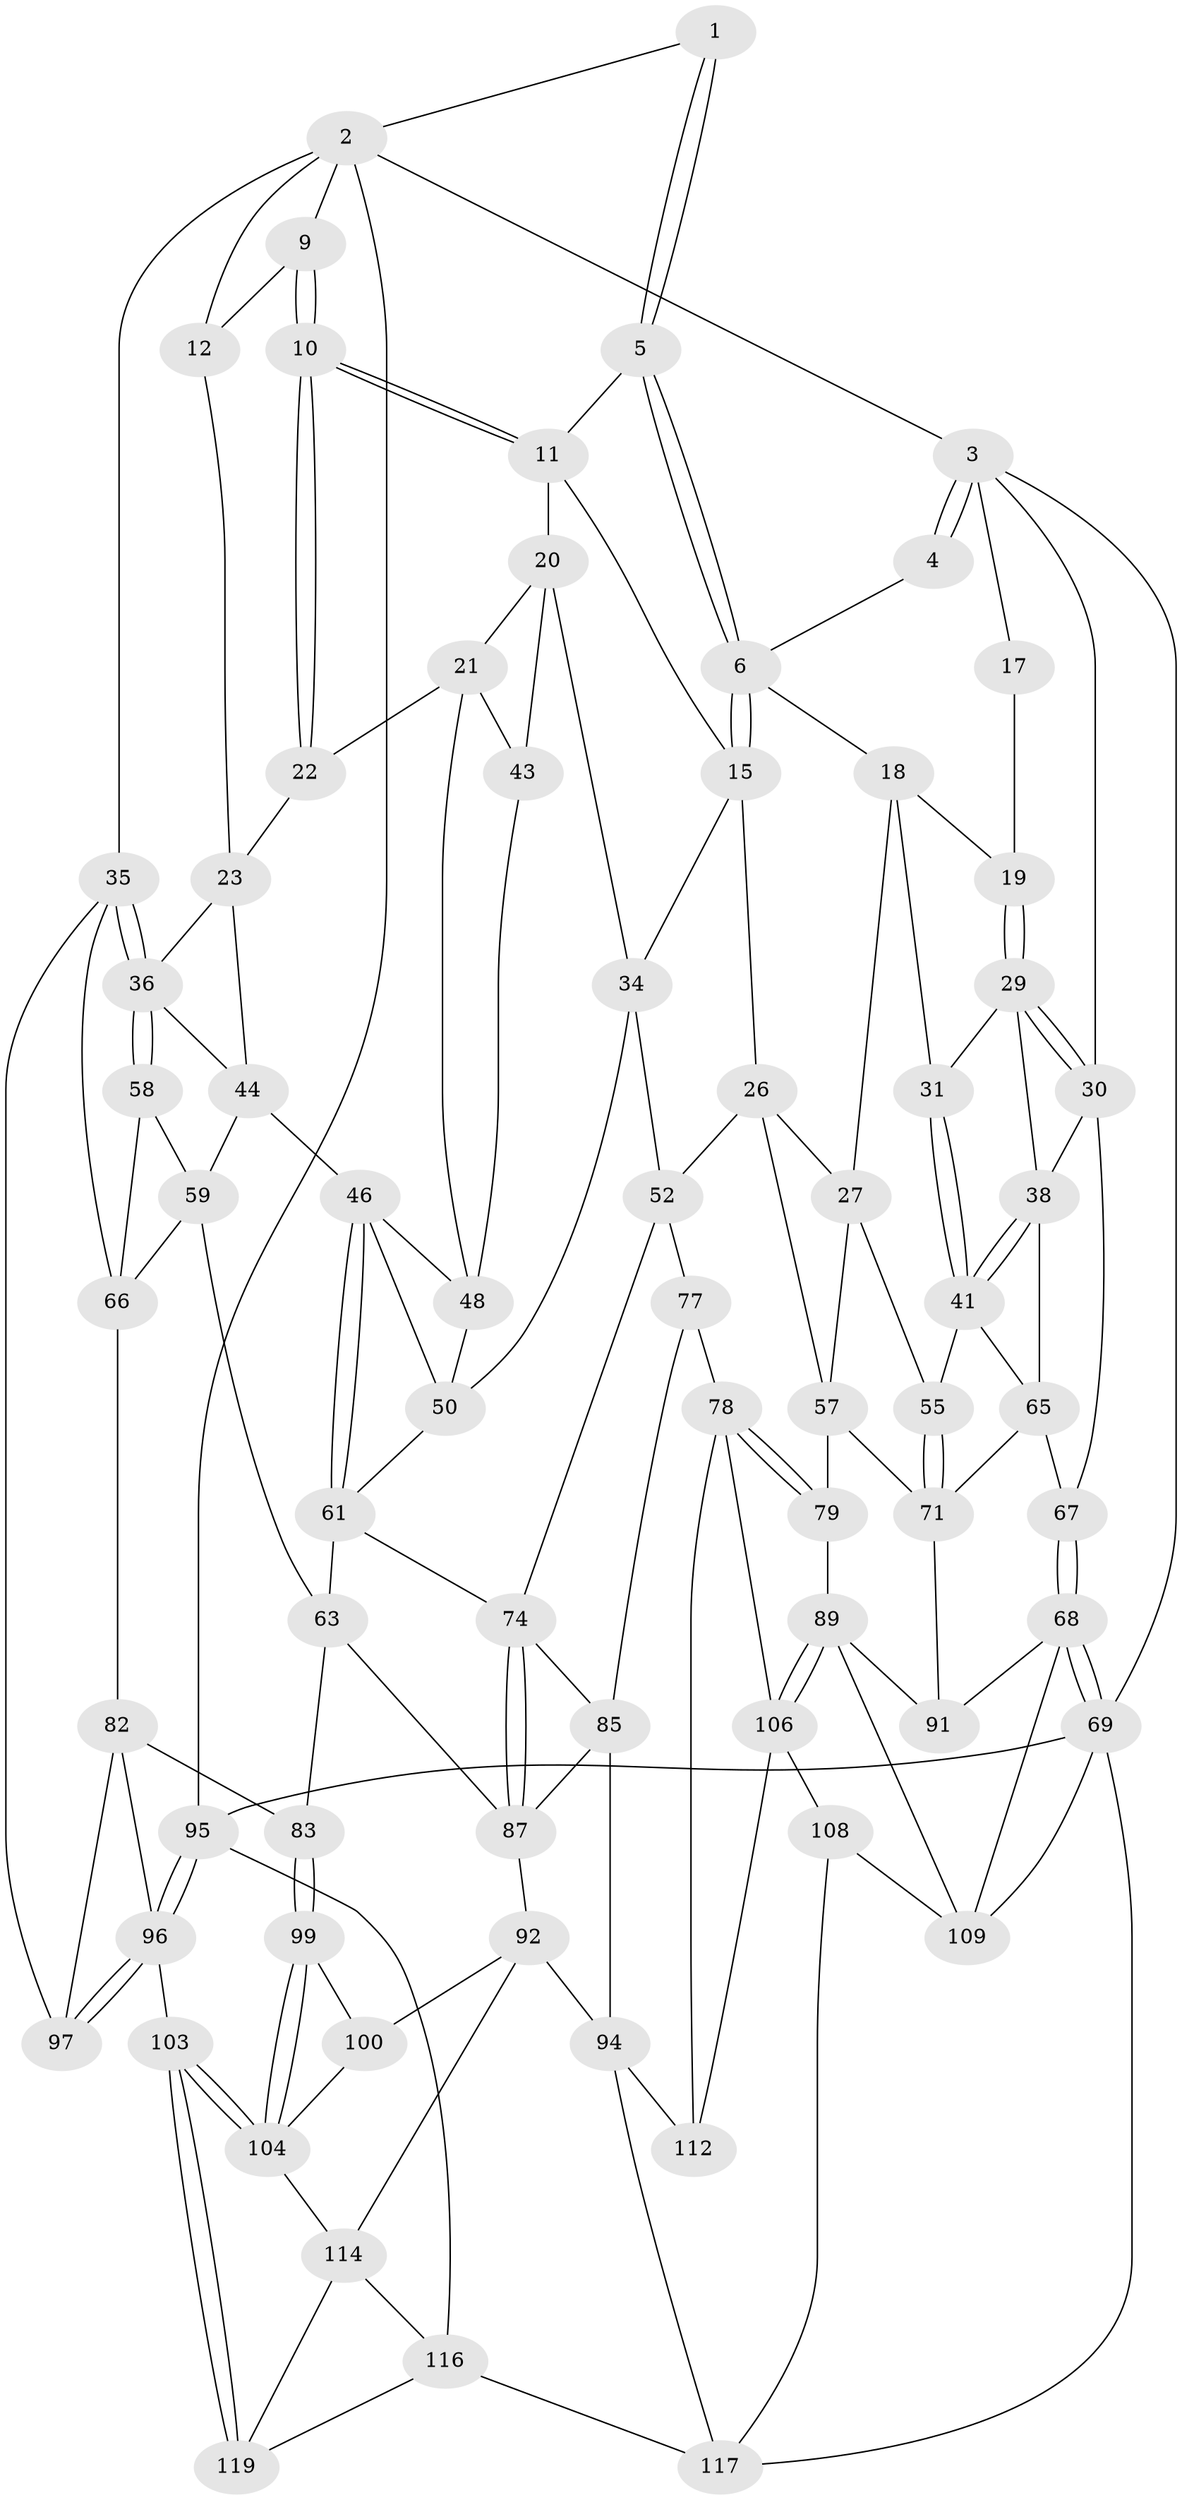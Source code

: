 // original degree distribution, {3: 0.01652892561983471, 4: 0.2231404958677686, 6: 0.19834710743801653, 5: 0.5619834710743802}
// Generated by graph-tools (version 1.1) at 2025/42/03/06/25 10:42:31]
// undirected, 73 vertices, 160 edges
graph export_dot {
graph [start="1"]
  node [color=gray90,style=filled];
  1 [pos="+0.4608474832248593+0"];
  2 [pos="+0.7583474721565685+0",super="+13"];
  3 [pos="+0+0",super="+16"];
  4 [pos="+0.230726861031218+0",super="+8"];
  5 [pos="+0.4474525194813285+0.023137346648083233"];
  6 [pos="+0.3574065157160612+0.13530356232655946",super="+7"];
  9 [pos="+0.7749697791154054+0"];
  10 [pos="+0.6953888131419753+0.13226452740550856"];
  11 [pos="+0.5093118767442051+0.08221123347084812",super="+14"];
  12 [pos="+0.9267778913462922+0.10424303543254179"];
  15 [pos="+0.3743533834982704+0.18291429607606594",super="+25"];
  17 [pos="+0.0870737116813907+0.08208204465046876"];
  18 [pos="+0.2121512074793325+0.20192645332496986",super="+28"];
  19 [pos="+0.19452079546315895+0.20451140604823456"];
  20 [pos="+0.5385323106396105+0.2309492736245969",super="+33"];
  21 [pos="+0.6449504187022971+0.23709684418683655",super="+42"];
  22 [pos="+0.6966751999873633+0.21893286118880628"];
  23 [pos="+0.8885755892538576+0.20776365321332224",super="+24"];
  26 [pos="+0.3464623844656079+0.32958740223954835",super="+53"];
  27 [pos="+0.28458546117359795+0.327938223454981",super="+54"];
  29 [pos="+0.11535690861997977+0.23549385101499207",super="+32"];
  30 [pos="+0+0.056978240564232174",super="+40"];
  31 [pos="+0.2508021278556599+0.32352294980354035"];
  34 [pos="+0.422083141695859+0.2840282453941314",super="+51"];
  35 [pos="+1+0.4254988603679411",super="+80"];
  36 [pos="+1+0.4237645409293368",super="+37"];
  38 [pos="+0.12514103739243052+0.305229765324474",super="+39"];
  41 [pos="+0.1361267416035485+0.4236595475911964",super="+56"];
  43 [pos="+0.4858737469324344+0.30970984974694804"];
  44 [pos="+0.760830902060742+0.34245863105987334",super="+45"];
  46 [pos="+0.7598849031565759+0.36760601004036386",super="+47"];
  48 [pos="+0.5768745781094485+0.39830987911325166",super="+49"];
  50 [pos="+0.5150832855729468+0.4665794676497425",super="+60"];
  52 [pos="+0.48910680347002916+0.4929861053774565",super="+76"];
  55 [pos="+0.21495239142807157+0.46713934014145647"];
  57 [pos="+0.32859435790629266+0.5208565194455179",super="+70"];
  58 [pos="+0.9360919438925771+0.41603573455420306"];
  59 [pos="+0.7697534733244189+0.3726601439784108",super="+62"];
  61 [pos="+0.6578953463854696+0.5354349968582957",super="+64"];
  63 [pos="+0.7210134327408674+0.577544136843586",super="+84"];
  65 [pos="+0.10995563920227959+0.44473428166130385",super="+73"];
  66 [pos="+0.8220347280590451+0.5381085911717767",super="+81"];
  67 [pos="+0+0.739811043468496"];
  68 [pos="+0+0.7583972437799114",super="+98"];
  69 [pos="+0+1",super="+121"];
  71 [pos="+0.18641849066397978+0.6202761484092516",super="+72"];
  74 [pos="+0.6643399333252792+0.5788958643924453",super="+75"];
  77 [pos="+0.46030913141616786+0.6830160401641479"];
  78 [pos="+0.4586115936083598+0.6830946037950711",super="+105"];
  79 [pos="+0.35605477248172535+0.6236043101158423"];
  82 [pos="+0.8354699679635339+0.6865926793686987",super="+101"];
  83 [pos="+0.7893409114251525+0.6856587724634653"];
  85 [pos="+0.5642581272998783+0.6738241489307663",super="+86"];
  87 [pos="+0.6341250532061918+0.6530706704742142",super="+88"];
  89 [pos="+0.28457178156909396+0.7160663779894799",super="+90"];
  91 [pos="+0.2023612889138756+0.6998123542676409"];
  92 [pos="+0.657011945702743+0.7441294022846495",super="+93"];
  94 [pos="+0.5275106723401175+0.7635856875479998",super="+111"];
  95 [pos="+1+1"];
  96 [pos="+1+0.7840452730622768",super="+102"];
  97 [pos="+1+0.5944387461078079"];
  99 [pos="+0.7809263130140182+0.7018627286396835"];
  100 [pos="+0.6676469242768011+0.7537006728293713"];
  103 [pos="+0.8810134433029123+0.8310937071745667"];
  104 [pos="+0.7578006344196587+0.790505928575137",super="+113"];
  106 [pos="+0.33325134945541346+0.7738553748049022",super="+107"];
  108 [pos="+0.3056552518853781+0.8530047186227506"];
  109 [pos="+0.26350464606838714+0.8808553557773751",super="+110"];
  112 [pos="+0.4304630283513031+0.8437911394706284"];
  114 [pos="+0.6873359225794291+0.9078740199921826",super="+115"];
  116 [pos="+0.6157126615351499+1",super="+120"];
  117 [pos="+0.5302220717214811+1",super="+118"];
  119 [pos="+0.8680492838475062+0.8597257620512062"];
  1 -- 2;
  1 -- 5;
  1 -- 5;
  2 -- 3;
  2 -- 9;
  2 -- 35;
  2 -- 12;
  2 -- 95;
  3 -- 4;
  3 -- 4;
  3 -- 69;
  3 -- 17;
  3 -- 30;
  4 -- 6;
  5 -- 6;
  5 -- 6;
  5 -- 11;
  6 -- 15;
  6 -- 15;
  6 -- 18;
  9 -- 10;
  9 -- 10;
  9 -- 12;
  10 -- 11;
  10 -- 11;
  10 -- 22;
  10 -- 22;
  11 -- 20;
  11 -- 15;
  12 -- 23;
  15 -- 26;
  15 -- 34;
  17 -- 19;
  18 -- 19;
  18 -- 27;
  18 -- 31;
  19 -- 29;
  19 -- 29;
  20 -- 21;
  20 -- 34;
  20 -- 43;
  21 -- 22;
  21 -- 48;
  21 -- 43;
  22 -- 23;
  23 -- 36;
  23 -- 44;
  26 -- 27;
  26 -- 57;
  26 -- 52;
  27 -- 57;
  27 -- 55;
  29 -- 30;
  29 -- 30;
  29 -- 38;
  29 -- 31;
  30 -- 38;
  30 -- 67;
  31 -- 41;
  31 -- 41;
  34 -- 50;
  34 -- 52;
  35 -- 36;
  35 -- 36;
  35 -- 97;
  35 -- 66;
  36 -- 58;
  36 -- 58;
  36 -- 44;
  38 -- 41;
  38 -- 41;
  38 -- 65;
  41 -- 65;
  41 -- 55;
  43 -- 48;
  44 -- 59;
  44 -- 46;
  46 -- 61;
  46 -- 61;
  46 -- 48;
  46 -- 50;
  48 -- 50;
  50 -- 61;
  52 -- 74;
  52 -- 77;
  55 -- 71;
  55 -- 71;
  57 -- 71;
  57 -- 79;
  58 -- 59;
  58 -- 66;
  59 -- 66;
  59 -- 63;
  61 -- 74;
  61 -- 63;
  63 -- 83;
  63 -- 87;
  65 -- 67;
  65 -- 71;
  66 -- 82;
  67 -- 68;
  67 -- 68;
  68 -- 69;
  68 -- 69;
  68 -- 91;
  68 -- 109;
  69 -- 95;
  69 -- 117;
  69 -- 109;
  71 -- 91;
  74 -- 87;
  74 -- 87;
  74 -- 85;
  77 -- 78;
  77 -- 85;
  78 -- 79;
  78 -- 79;
  78 -- 112;
  78 -- 106;
  79 -- 89;
  82 -- 83;
  82 -- 96;
  82 -- 97;
  83 -- 99;
  83 -- 99;
  85 -- 87;
  85 -- 94;
  87 -- 92;
  89 -- 106;
  89 -- 106;
  89 -- 91;
  89 -- 109;
  92 -- 100;
  92 -- 114;
  92 -- 94;
  94 -- 112;
  94 -- 117;
  95 -- 96;
  95 -- 96;
  95 -- 116;
  96 -- 97;
  96 -- 97;
  96 -- 103;
  99 -- 100;
  99 -- 104;
  99 -- 104;
  100 -- 104;
  103 -- 104;
  103 -- 104;
  103 -- 119;
  103 -- 119;
  104 -- 114;
  106 -- 112;
  106 -- 108;
  108 -- 109;
  108 -- 117;
  114 -- 119;
  114 -- 116;
  116 -- 117;
  116 -- 119;
}
